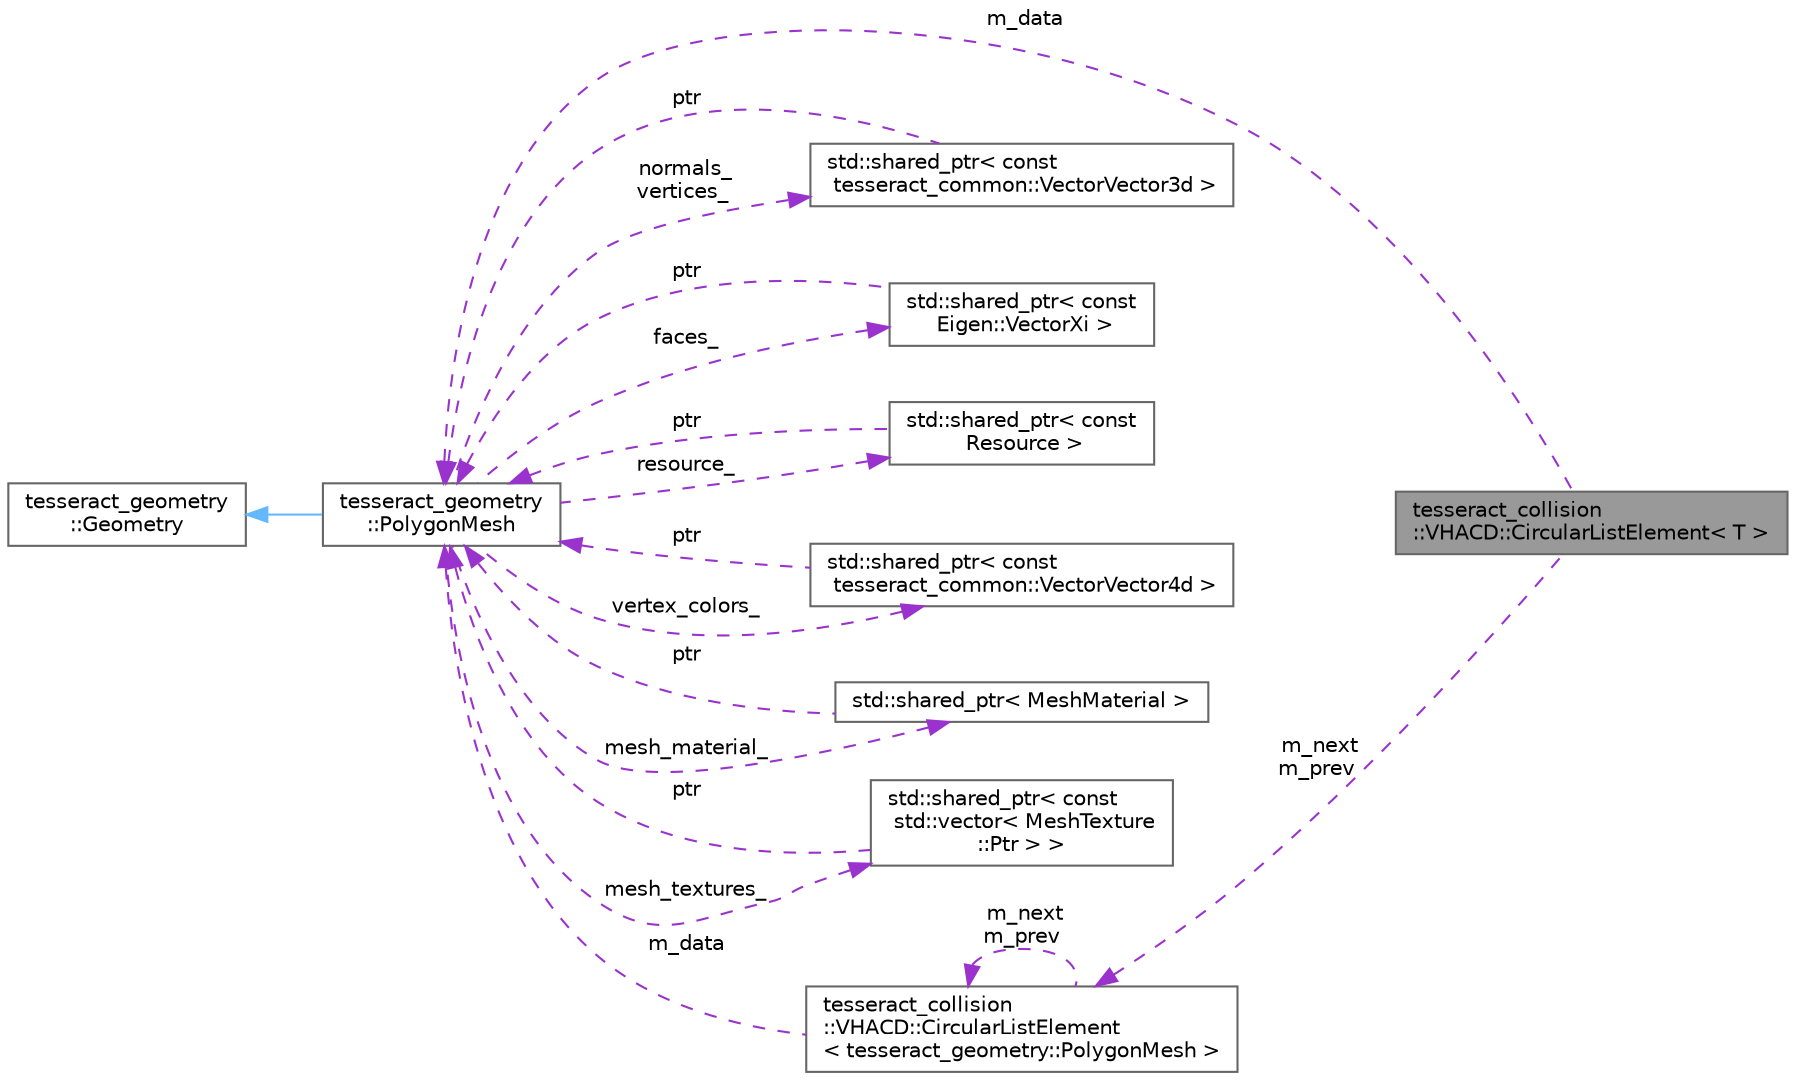 digraph "tesseract_collision::VHACD::CircularListElement&lt; T &gt;"
{
 // LATEX_PDF_SIZE
  bgcolor="transparent";
  edge [fontname=Helvetica,fontsize=10,labelfontname=Helvetica,labelfontsize=10];
  node [fontname=Helvetica,fontsize=10,shape=box,height=0.2,width=0.4];
  rankdir="LR";
  Node1 [label="tesseract_collision\l::VHACD::CircularListElement\< T \>",height=0.2,width=0.4,color="gray40", fillcolor="grey60", style="filled", fontcolor="black",tooltip="CircularListElement class."];
  Node2 -> Node1 [dir="back",color="darkorchid3",style="dashed",label=" m_data" ];
  Node2 [label="tesseract_geometry\l::PolygonMesh",height=0.2,width=0.4,color="gray40", fillcolor="white", style="filled",URL="$d8/dc9/classtesseract__geometry_1_1PolygonMesh.html",tooltip=" "];
  Node3 -> Node2 [dir="back",color="steelblue1",style="solid"];
  Node3 [label="tesseract_geometry\l::Geometry",height=0.2,width=0.4,color="gray40", fillcolor="white", style="filled",URL="$df/d1a/classtesseract__geometry_1_1Geometry.html",tooltip=" "];
  Node4 -> Node2 [dir="back",color="darkorchid3",style="dashed",label=" normals_\nvertices_" ];
  Node4 [label="std::shared_ptr\< const\l tesseract_common::VectorVector3d \>",height=0.2,width=0.4,color="gray40", fillcolor="white", style="filled",tooltip=" "];
  Node2 -> Node4 [dir="back",color="darkorchid3",style="dashed",label=" ptr" ];
  Node5 -> Node2 [dir="back",color="darkorchid3",style="dashed",label=" faces_" ];
  Node5 [label="std::shared_ptr\< const\l Eigen::VectorXi \>",height=0.2,width=0.4,color="gray40", fillcolor="white", style="filled",tooltip=" "];
  Node2 -> Node5 [dir="back",color="darkorchid3",style="dashed",label=" ptr" ];
  Node6 -> Node2 [dir="back",color="darkorchid3",style="dashed",label=" resource_" ];
  Node6 [label="std::shared_ptr\< const\l Resource \>",height=0.2,width=0.4,color="gray40", fillcolor="white", style="filled",tooltip=" "];
  Node2 -> Node6 [dir="back",color="darkorchid3",style="dashed",label=" ptr" ];
  Node7 -> Node2 [dir="back",color="darkorchid3",style="dashed",label=" vertex_colors_" ];
  Node7 [label="std::shared_ptr\< const\l tesseract_common::VectorVector4d \>",height=0.2,width=0.4,color="gray40", fillcolor="white", style="filled",tooltip=" "];
  Node2 -> Node7 [dir="back",color="darkorchid3",style="dashed",label=" ptr" ];
  Node8 -> Node2 [dir="back",color="darkorchid3",style="dashed",label=" mesh_material_" ];
  Node8 [label="std::shared_ptr\< MeshMaterial \>",height=0.2,width=0.4,color="gray40", fillcolor="white", style="filled",tooltip=" "];
  Node2 -> Node8 [dir="back",color="darkorchid3",style="dashed",label=" ptr" ];
  Node9 -> Node2 [dir="back",color="darkorchid3",style="dashed",label=" mesh_textures_" ];
  Node9 [label="std::shared_ptr\< const\l std::vector\< MeshTexture\l::Ptr \> \>",height=0.2,width=0.4,color="gray40", fillcolor="white", style="filled",tooltip=" "];
  Node2 -> Node9 [dir="back",color="darkorchid3",style="dashed",label=" ptr" ];
  Node10 -> Node1 [dir="back",color="darkorchid3",style="dashed",label=" m_next\nm_prev" ];
  Node10 [label="tesseract_collision\l::VHACD::CircularListElement\l\< tesseract_geometry::PolygonMesh \>",height=0.2,width=0.4,color="gray40", fillcolor="white", style="filled",URL="$d8/d76/classtesseract__collision_1_1VHACD_1_1CircularListElement.html",tooltip=" "];
  Node2 -> Node10 [dir="back",color="darkorchid3",style="dashed",label=" m_data" ];
  Node10 -> Node10 [dir="back",color="darkorchid3",style="dashed",label=" m_next\nm_prev" ];
}
